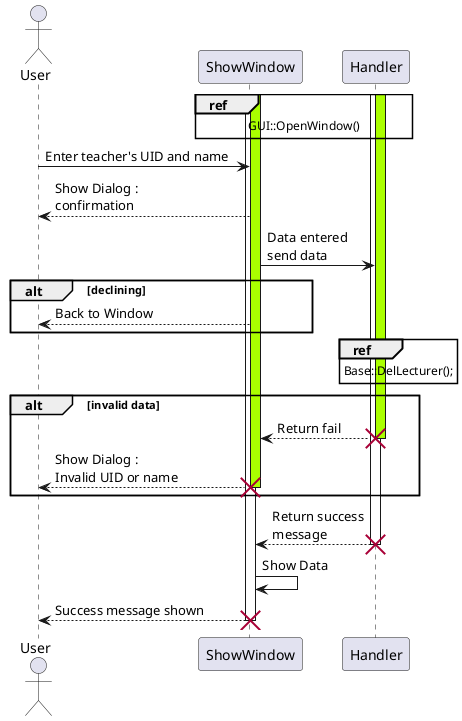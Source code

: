@startuml
actor User


ref over ShowWindow, Handler: GUI::OpenWindow()
activate ShowWindow
activate ShowWindow #aaff00

activate Handler
activate Handler #aaff00

User -> ShowWindow : Enter teacher's UID and name
ShowWindow --> User : Show Dialog :\nconfirmation
ShowWindow -> Handler : Data entered\nsend data
alt declining
ShowWindow --> User: Back to Window
end
ref over Handler : Base::DelLecturer();
alt invalid data
Handler --> ShowWindow : Return fail
destroy Handler
ShowWindow --> User : Show Dialog :\nInvalid UID or name
destroy ShowWindow
end

Handler --> ShowWindow : Return success\nmessage
destroy Handler
ShowWindow -> ShowWindow : Show Data
ShowWindow --> User : Success message shown
destroy ShowWindow
@enduml